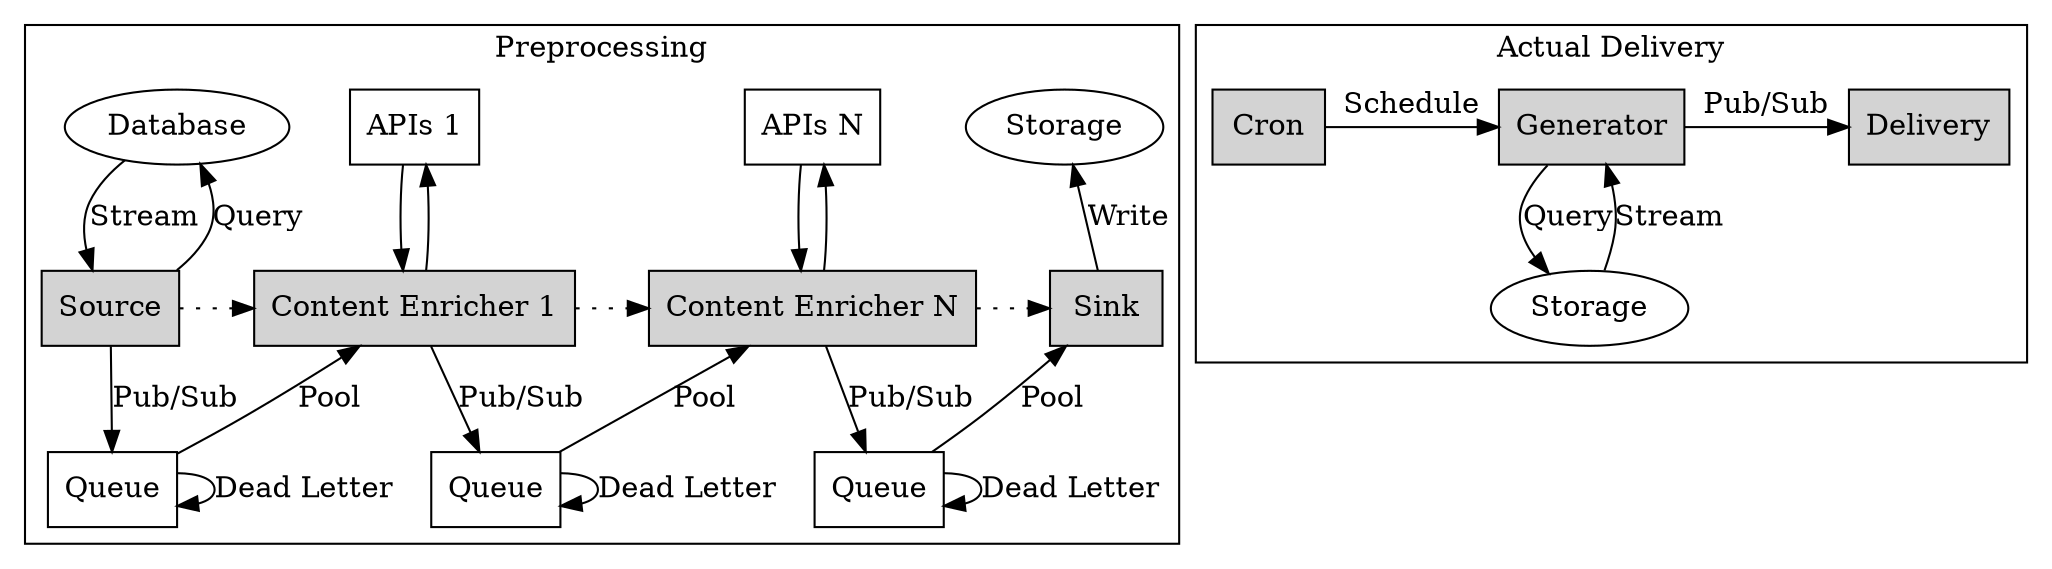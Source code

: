 digraph G {
  compound = true
  node [shape = box]

  p [label = Source, style = filled, colorfill = grey95]
  c1 [label = "Content Enricher 1", style = filled, colorfill = grey95]
  c2 [label = "Content Enricher N", style = filled, colorfill = grey95]
  w [label = Sink, style = filled, colorfill = grey95]
  a1 [label = "APIs 1"]
  a2 [label = "APIs N"]
  q1 [label = Queue]
  q2 [label = Queue]
  q3 [label = Queue]
  cr [label = Cron, style = filled, colorfill = grey95]
  g [label = Generator, style = filled, colorfill = grey95]
  d [label = Delivery, style = filled, colorfill = grey95]
  s [label = Storage, shape = ellipse]
  s2 [label = Storage, shape = ellipse]
  db [label = Database, shape = ellipse]

  // Producer Pipeline
  p -> db [label = Query]
  db -> p [label = Stream]

  // Content Builder Pipeline
  p -> q1 [label = "Pub/Sub"]
  q1 -> c1 [label= Pool]
  q1 -> q1 [label = "Dead Letter"]

  c1 -> q2 [label = "Pub/Sub"]
  q2 -> q2 [label = "Dead Letter"]
  q2 -> c2 [label = "Pool"]

  // Delivery Pipeline
  c2 -> q3 [label = "Pub/Sub"]
  q3 -> q3 [label = "Dead Letter"]
  q3 -> w [label = Pool]

  // API Calls
  c1 -> a1 -> c1
  c2 -> a2 -> c2

  // Shadow
  p -> c1 -> c2 -> w [style=dotted]

  w -> s [label = "Write"]

  // Preprocessing
  subgraph cluster_0 {
    label = Preprocessing
    { rank = same; p; c1; c2; w; }
    { rank = source; db; a1; a2; s; }
    p db c1 a1 q1 s q2 c2 q3
  }

  subgraph cluster_1 {
    label = "Actual Delivery"
    { rank = same; g; d; cr; }
    cr -> g [label = Schedule]
    g -> s2 [label = Query]
    s2 -> g [label = Stream]
    g -> d [label = "Pub/Sub"]
  }
}
